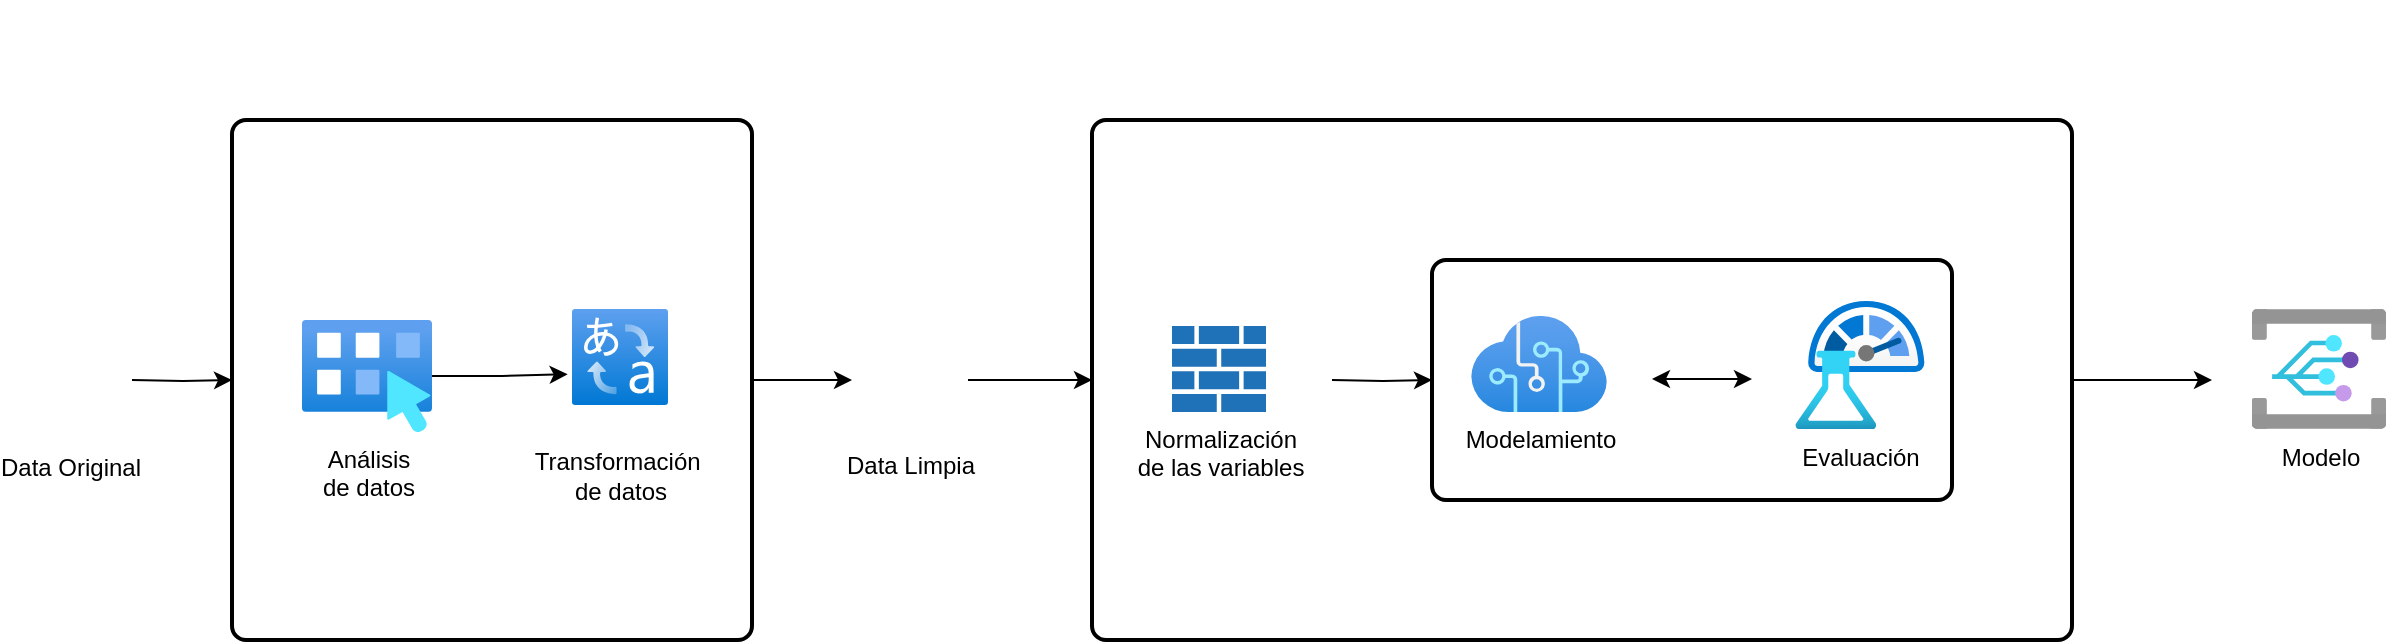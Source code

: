 <mxfile version="15.0.3" type="device"><diagram id="HJlhxeDMS7Pd7WwqLzGV" name="Page-1"><mxGraphModel dx="1138" dy="481" grid="1" gridSize="10" guides="1" tooltips="1" connect="1" arrows="1" fold="1" page="1" pageScale="1" pageWidth="827" pageHeight="1169" math="0" shadow="0"><root><mxCell id="0"/><mxCell id="1" parent="0"/><mxCell id="VCdCsbn06ZZtOOFBrFmQ-5" value="" style="edgeStyle=orthogonalEdgeStyle;rounded=0;orthogonalLoop=1;jettySize=auto;html=1;" parent="1" target="VCdCsbn06ZZtOOFBrFmQ-4" edge="1"><mxGeometry relative="1" as="geometry"><mxPoint x="140" y="270" as="sourcePoint"/></mxGeometry></mxCell><mxCell id="VCdCsbn06ZZtOOFBrFmQ-2" value="&lt;font style=&quot;vertical-align: inherit&quot;&gt;&lt;font style=&quot;vertical-align: inherit&quot;&gt;OPEN&lt;/font&gt;&lt;/font&gt;" style="strokeWidth=2;html=1;shape=mxgraph.flowchart.database;whiteSpace=wrap;" parent="1" vertex="1"><mxGeometry x="290" y="150" width="60" height="60" as="geometry"/></mxCell><mxCell id="-wtnCSiWSpddIbs87q4z-7" style="edgeStyle=orthogonalEdgeStyle;rounded=0;orthogonalLoop=1;jettySize=auto;html=1;entryX=0;entryY=0.5;entryDx=0;entryDy=0;" edge="1" parent="1" source="VCdCsbn06ZZtOOFBrFmQ-4" target="-wtnCSiWSpddIbs87q4z-6"><mxGeometry relative="1" as="geometry"/></mxCell><mxCell id="VCdCsbn06ZZtOOFBrFmQ-4" value="" style="rounded=1;whiteSpace=wrap;html=1;absoluteArcSize=1;arcSize=14;strokeWidth=2;" parent="1" vertex="1"><mxGeometry x="190" y="140" width="260" height="260" as="geometry"/></mxCell><mxCell id="-wtnCSiWSpddIbs87q4z-15" style="edgeStyle=orthogonalEdgeStyle;rounded=0;orthogonalLoop=1;jettySize=auto;html=1;" edge="1" parent="1" source="v05knGaPF6U3JlVFU-Al-1"><mxGeometry relative="1" as="geometry"><mxPoint x="1180" y="270" as="targetPoint"/></mxGeometry></mxCell><mxCell id="v05knGaPF6U3JlVFU-Al-1" value="" style="rounded=1;whiteSpace=wrap;html=1;absoluteArcSize=1;arcSize=14;strokeWidth=2;" parent="1" vertex="1"><mxGeometry x="620" y="140" width="490" height="260" as="geometry"/></mxCell><mxCell id="v05knGaPF6U3JlVFU-Al-2" value="" style="rounded=1;whiteSpace=wrap;html=1;absoluteArcSize=1;arcSize=14;strokeWidth=2;" parent="1" vertex="1"><mxGeometry x="790" y="210" width="260" height="120" as="geometry"/></mxCell><mxCell id="v05knGaPF6U3JlVFU-Al-12" style="edgeStyle=orthogonalEdgeStyle;rounded=0;orthogonalLoop=1;jettySize=auto;html=1;" parent="1" target="v05knGaPF6U3JlVFU-Al-2" edge="1"><mxGeometry relative="1" as="geometry"><mxPoint x="740" y="270" as="sourcePoint"/></mxGeometry></mxCell><mxCell id="v05knGaPF6U3JlVFU-Al-10" value="" style="endArrow=classic;startArrow=classic;html=1;" parent="1" edge="1"><mxGeometry width="50" height="50" relative="1" as="geometry"><mxPoint x="900" y="269.5" as="sourcePoint"/><mxPoint x="950" y="269.5" as="targetPoint"/></mxGeometry></mxCell><mxCell id="-wtnCSiWSpddIbs87q4z-1" value="Data Original" style="shape=image;html=1;verticalAlign=top;verticalLabelPosition=bottom;labelBackgroundColor=#ffffff;imageAspect=0;aspect=fixed;image=https://cdn3.iconfinder.com/data/icons/file-extension-vol-1/48/csv_file_database_extension_data-128.png" vertex="1" parent="1"><mxGeometry x="80" y="242" width="58" height="58" as="geometry"/></mxCell><mxCell id="-wtnCSiWSpddIbs87q4z-2" value="" style="shape=image;html=1;verticalAlign=top;verticalLabelPosition=bottom;labelBackgroundColor=#ffffff;imageAspect=0;aspect=fixed;image=https://cdn4.iconfinder.com/data/icons/logos-and-brands/512/285_R_Project_logo-128.png" vertex="1" parent="1"><mxGeometry x="296" y="80" width="48" height="48" as="geometry"/></mxCell><mxCell id="-wtnCSiWSpddIbs87q4z-3" value="&lt;br&gt;Transformación&amp;nbsp;&lt;br&gt;de datos" style="aspect=fixed;html=1;points=[];align=center;image;fontSize=12;image=img/lib/azure2/ai_machine_learning/Translator_Text.svg;" vertex="1" parent="1"><mxGeometry x="360" y="234.5" width="48" height="48" as="geometry"/></mxCell><mxCell id="-wtnCSiWSpddIbs87q4z-5" style="edgeStyle=orthogonalEdgeStyle;rounded=0;orthogonalLoop=1;jettySize=auto;html=1;entryX=-0.045;entryY=0.679;entryDx=0;entryDy=0;entryPerimeter=0;" edge="1" parent="1" source="-wtnCSiWSpddIbs87q4z-4" target="-wtnCSiWSpddIbs87q4z-3"><mxGeometry relative="1" as="geometry"/></mxCell><mxCell id="-wtnCSiWSpddIbs87q4z-4" value="Análisis&lt;br&gt;de datos" style="aspect=fixed;html=1;points=[];align=center;image;fontSize=12;image=img/lib/azure2/compute/Workspaces.svg;" vertex="1" parent="1"><mxGeometry x="225" y="240" width="65" height="56.0" as="geometry"/></mxCell><mxCell id="-wtnCSiWSpddIbs87q4z-8" style="edgeStyle=orthogonalEdgeStyle;rounded=0;orthogonalLoop=1;jettySize=auto;html=1;entryX=0;entryY=0.5;entryDx=0;entryDy=0;" edge="1" parent="1" source="-wtnCSiWSpddIbs87q4z-6" target="v05knGaPF6U3JlVFU-Al-1"><mxGeometry relative="1" as="geometry"/></mxCell><mxCell id="-wtnCSiWSpddIbs87q4z-6" value="Data Limpia" style="shape=image;html=1;verticalAlign=top;verticalLabelPosition=bottom;labelBackgroundColor=#ffffff;imageAspect=0;aspect=fixed;image=https://cdn3.iconfinder.com/data/icons/file-extension-vol-1/48/csv_file_database_extension_data-128.png" vertex="1" parent="1"><mxGeometry x="500" y="241" width="58" height="58" as="geometry"/></mxCell><mxCell id="-wtnCSiWSpddIbs87q4z-9" value="" style="shape=image;html=1;verticalAlign=top;verticalLabelPosition=bottom;labelBackgroundColor=#ffffff;imageAspect=0;aspect=fixed;image=https://cdn3.iconfinder.com/data/icons/logos-and-brands-adobe/512/267_Python-128.png" vertex="1" parent="1"><mxGeometry x="829.5" y="80" width="48" height="48" as="geometry"/></mxCell><mxCell id="-wtnCSiWSpddIbs87q4z-10" value="Normalización&lt;br&gt;de las variables" style="pointerEvents=1;shadow=0;dashed=0;html=1;strokeColor=none;labelPosition=center;verticalLabelPosition=bottom;verticalAlign=top;outlineConnect=0;align=center;shape=mxgraph.office.concepts.firewall;fillColor=#2072B8;" vertex="1" parent="1"><mxGeometry x="660" y="243" width="47" height="43" as="geometry"/></mxCell><mxCell id="-wtnCSiWSpddIbs87q4z-12" value="Evaluación" style="aspect=fixed;html=1;points=[];align=center;image;fontSize=12;image=img/lib/azure2/ai_machine_learning/Machine_Learning_Studio_Web_Service_Plans.svg;" vertex="1" parent="1"><mxGeometry x="970" y="230.5" width="68" height="64" as="geometry"/></mxCell><mxCell id="-wtnCSiWSpddIbs87q4z-14" value="Modelo" style="aspect=fixed;html=1;points=[];align=center;image;fontSize=12;image=img/lib/azure2/integration/Event_Grid_Domains.svg;" vertex="1" parent="1"><mxGeometry x="1200" y="234.5" width="67" height="60" as="geometry"/></mxCell><mxCell id="-wtnCSiWSpddIbs87q4z-16" value="Modelamiento" style="aspect=fixed;html=1;points=[];align=center;image;fontSize=12;image=img/lib/azure2/ai_machine_learning/Cognitive_Services.svg;" vertex="1" parent="1"><mxGeometry x="809.5" y="238" width="68" height="48" as="geometry"/></mxCell></root></mxGraphModel></diagram></mxfile>